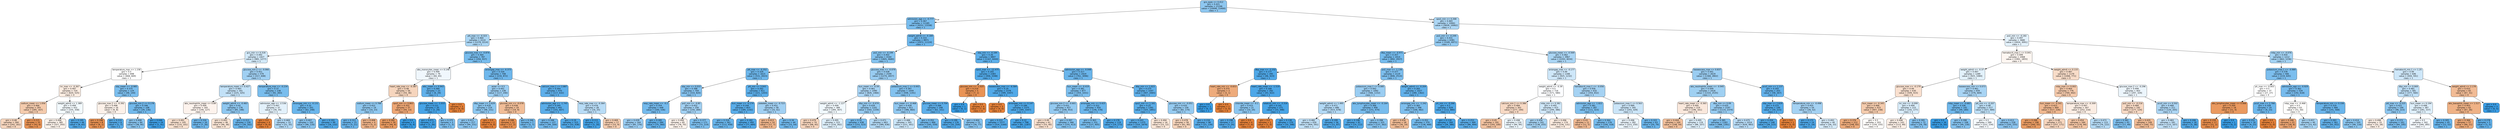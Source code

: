 digraph Tree {
node [shape=box, style="filled, rounded", color="black", fontname="helvetica"] ;
edge [fontname="helvetica"] ;
0 [label="gcs_eyes <= 0.412\ngini = 0.421\nsamples = 21246\nvalue = [10090, 23400]\nclass = 1", fillcolor="#8ec7f0"] ;
1 [label="admission_age <= -0.777\ngini = 0.367\nsamples = 11185\nvalue = [4251, 13338]\nclass = 1", fillcolor="#78bced"] ;
0 -> 1 [labeldistance=2.5, labelangle=45, headlabel="True"] ;
2 [label="ptt_max <= -0.323\ngini = 0.464\nsamples = 2214\nvalue = [1279, 2214]\nclass = 1", fillcolor="#abd6f4"] ;
1 -> 2 ;
3 [label="gcs_min <= 0.318\ngini = 0.492\nsamples = 1427\nvalue = [985, 1277]\nclass = 1", fillcolor="#d2e9f9"] ;
2 -> 3 ;
4 [label="temperature_max <= 1.158\ngini = 0.5\nsamples = 848\nvalue = [668, 669]\nclass = 1", fillcolor="#ffffff"] ;
3 -> 4 ;
5 [label="inr_max <= -0.367\ngini = 0.497\nsamples = 724\nvalue = [620, 525]\nclass = 0", fillcolor="#fbece1"] ;
4 -> 5 ;
6 [label="sodium_mean <= 1.056\ngini = 0.466\nsamples = 293\nvalue = [285, 167]\nclass = 0", fillcolor="#f4cbad"] ;
5 -> 6 ;
7 [label="gini = 0.48\nsamples = 260\nvalue = [242, 161]\nclass = 0", fillcolor="#f6d5bd"] ;
6 -> 7 ;
8 [label="gini = 0.215\nsamples = 33\nvalue = [43, 6]\nclass = 0", fillcolor="#e99355"] ;
6 -> 8 ;
9 [label="weight_admit <= 1.389\ngini = 0.499\nsamples = 431\nvalue = [335, 358]\nclass = 1", fillcolor="#f2f9fd"] ;
5 -> 9 ;
10 [label="gini = 0.498\nsamples = 385\nvalue = [327, 293]\nclass = 0", fillcolor="#fcf2ea"] ;
9 -> 10 ;
11 [label="gini = 0.195\nsamples = 46\nvalue = [8, 65]\nclass = 1", fillcolor="#51a9e8"] ;
9 -> 11 ;
12 [label="sbp_mean <= -0.985\ngini = 0.375\nsamples = 124\nvalue = [48, 144]\nclass = 1", fillcolor="#7bbeee"] ;
4 -> 12 ;
13 [label="glucose_max.2 <= -0.392\ngini = 0.498\nsamples = 16\nvalue = [9, 8]\nclass = 0", fillcolor="#fcf1e9"] ;
12 -> 13 ;
14 [label="gini = 0.198\nsamples = 8\nvalue = [8, 1]\nclass = 0", fillcolor="#e89152"] ;
13 -> 14 ;
15 [label="gini = 0.219\nsamples = 8\nvalue = [1, 7]\nclass = 1", fillcolor="#55abe9"] ;
13 -> 15 ;
16 [label="glucose_min.2 <= 0.178\ngini = 0.346\nsamples = 108\nvalue = [39, 136]\nclass = 1", fillcolor="#72b9ec"] ;
12 -> 16 ;
17 [label="gini = 0.408\nsamples = 84\nvalue = [38, 95]\nclass = 1", fillcolor="#88c4ef"] ;
16 -> 17 ;
18 [label="gini = 0.046\nsamples = 24\nvalue = [1, 41]\nclass = 1", fillcolor="#3e9fe6"] ;
16 -> 18 ;
19 [label="glucose_min.2 <= -0.066\ngini = 0.451\nsamples = 579\nvalue = [317, 608]\nclass = 1", fillcolor="#a0d0f3"] ;
3 -> 19 ;
20 [label="temperature_mean <= 0.427\ngini = 0.483\nsamples = 341\nvalue = [225, 325]\nclass = 1", fillcolor="#c2e1f7"] ;
19 -> 20 ;
21 [label="abs_neutrophils_mean <= 0.89\ngini = 0.499\nsamples = 165\nvalue = [140, 127]\nclass = 0", fillcolor="#fdf3ed"] ;
20 -> 21 ;
22 [label="gini = 0.491\nsamples = 145\nvalue = [133, 101]\nclass = 0", fillcolor="#f9e1cf"] ;
21 -> 22 ;
23 [label="gini = 0.334\nsamples = 20\nvalue = [7, 26]\nclass = 1", fillcolor="#6eb7ec"] ;
21 -> 23 ;
24 [label="weight_admit <= -0.483\ngini = 0.42\nsamples = 176\nvalue = [85, 198]\nclass = 1", fillcolor="#8ec7f0"] ;
20 -> 24 ;
25 [label="gini = 0.493\nsamples = 46\nvalue = [46, 36]\nclass = 0", fillcolor="#f9e4d4"] ;
24 -> 25 ;
26 [label="gini = 0.313\nsamples = 130\nvalue = [39, 162]\nclass = 1", fillcolor="#69b5eb"] ;
24 -> 26 ;
27 [label="temperature_max <= -0.234\ngini = 0.37\nsamples = 238\nvalue = [92, 283]\nclass = 1", fillcolor="#79bded"] ;
19 -> 27 ;
28 [label="admission_age <= -2.536\ngini = 0.497\nsamples = 37\nvalue = [30, 35]\nclass = 1", fillcolor="#e3f1fb"] ;
27 -> 28 ;
29 [label="gini = 0.0\nsamples = 4\nvalue = [9, 0]\nclass = 0", fillcolor="#e58139"] ;
28 -> 29 ;
30 [label="gini = 0.469\nsamples = 33\nvalue = [21, 35]\nclass = 1", fillcolor="#b0d8f5"] ;
28 -> 30 ;
31 [label="aniongap_min <= -0.131\ngini = 0.32\nsamples = 201\nvalue = [62, 248]\nclass = 1", fillcolor="#6ab6ec"] ;
27 -> 31 ;
32 [label="gini = 0.407\nsamples = 102\nvalue = [46, 116]\nclass = 1", fillcolor="#88c4ef"] ;
31 -> 32 ;
33 [label="gini = 0.193\nsamples = 99\nvalue = [16, 132]\nclass = 1", fillcolor="#51a9e8"] ;
31 -> 33 ;
34 [label="glucose_max <= -0.876\ngini = 0.364\nsamples = 787\nvalue = [294, 937]\nclass = 1", fillcolor="#77bced"] ;
2 -> 34 ;
35 [label="abs_monocytes_mean <= 0.148\ngini = 0.499\nsamples = 79\nvalue = [60, 65]\nclass = 1", fillcolor="#f0f7fd"] ;
34 -> 35 ;
36 [label="heart_rate_max <= -0.387\ngini = 0.48\nsamples = 56\nvalue = [54, 36]\nclass = 0", fillcolor="#f6d5bd"] ;
35 -> 36 ;
37 [label="sodium_mean <= 0.788\ngini = 0.422\nsamples = 19\nvalue = [10, 23]\nclass = 1", fillcolor="#8fc8f0"] ;
36 -> 37 ;
38 [label="gini = 0.311\nsamples = 15\nvalue = [5, 21]\nclass = 1", fillcolor="#68b4eb"] ;
37 -> 38 ;
39 [label="gini = 0.408\nsamples = 4\nvalue = [5, 2]\nclass = 0", fillcolor="#efb388"] ;
37 -> 39 ;
40 [label="spo2_min <= 0.863\ngini = 0.352\nsamples = 37\nvalue = [44, 13]\nclass = 0", fillcolor="#eda674"] ;
36 -> 40 ;
41 [label="gini = 0.282\nsamples = 34\nvalue = [44, 9]\nclass = 0", fillcolor="#ea9b61"] ;
40 -> 41 ;
42 [label="gini = 0.0\nsamples = 3\nvalue = [0, 4]\nclass = 1", fillcolor="#399de5"] ;
40 -> 42 ;
43 [label="wbc_mean <= 0.943\ngini = 0.284\nsamples = 23\nvalue = [6, 29]\nclass = 1", fillcolor="#62b1ea"] ;
35 -> 43 ;
44 [label="glucose_mean <= -1.033\ngini = 0.121\nsamples = 20\nvalue = [2, 29]\nclass = 1", fillcolor="#47a4e7"] ;
43 -> 44 ;
45 [label="gini = 0.071\nsamples = 17\nvalue = [1, 26]\nclass = 1", fillcolor="#41a1e6"] ;
44 -> 45 ;
46 [label="gini = 0.375\nsamples = 3\nvalue = [1, 3]\nclass = 1", fillcolor="#7bbeee"] ;
44 -> 46 ;
47 [label="gini = 0.0\nsamples = 3\nvalue = [4, 0]\nclass = 0", fillcolor="#e58139"] ;
43 -> 47 ;
48 [label="aniongap_max <= -0.373\ngini = 0.334\nsamples = 708\nvalue = [234, 872]\nclass = 1", fillcolor="#6eb7ec"] ;
34 -> 48 ;
49 [label="asian <= 0.5\ngini = 0.441\nsamples = 238\nvalue = [117, 240]\nclass = 1", fillcolor="#9acdf2"] ;
48 -> 49 ;
50 [label="dbp_mean <= 2.629\ngini = 0.418\nsamples = 219\nvalue = [98, 231]\nclass = 1", fillcolor="#8dc7f0"] ;
49 -> 50 ;
51 [label="gini = 0.411\nsamples = 217\nvalue = [94, 231]\nclass = 1", fillcolor="#8ac5f0"] ;
50 -> 51 ;
52 [label="gini = 0.0\nsamples = 2\nvalue = [4, 0]\nclass = 0", fillcolor="#e58139"] ;
50 -> 52 ;
53 [label="glucose_min <= -0.078\ngini = 0.436\nsamples = 19\nvalue = [19, 9]\nclass = 0", fillcolor="#f1bd97"] ;
49 -> 53 ;
54 [label="gini = 0.188\nsamples = 12\nvalue = [17, 2]\nclass = 0", fillcolor="#e89050"] ;
53 -> 54 ;
55 [label="gini = 0.346\nsamples = 7\nvalue = [2, 7]\nclass = 1", fillcolor="#72b9ec"] ;
53 -> 55 ;
56 [label="calcium_max.1 <= 2.887\ngini = 0.264\nsamples = 470\nvalue = [117, 632]\nclass = 1", fillcolor="#5eafea"] ;
48 -> 56 ;
57 [label="admission_age <= -1.745\ngini = 0.245\nsamples = 442\nvalue = [101, 607]\nclass = 1", fillcolor="#5aade9"] ;
56 -> 57 ;
58 [label="gini = 0.348\nsamples = 127\nvalue = [49, 169]\nclass = 1", fillcolor="#72b9ed"] ;
57 -> 58 ;
59 [label="gini = 0.19\nsamples = 315\nvalue = [52, 438]\nclass = 1", fillcolor="#51a9e8"] ;
57 -> 59 ;
60 [label="resp_rate_max <= -0.364\ngini = 0.476\nsamples = 28\nvalue = [16, 25]\nclass = 1", fillcolor="#b8dcf6"] ;
56 -> 60 ;
61 [label="gini = 0.111\nsamples = 11\nvalue = [1, 16]\nclass = 1", fillcolor="#45a3e7"] ;
60 -> 61 ;
62 [label="gini = 0.469\nsamples = 17\nvalue = [15, 9]\nclass = 0", fillcolor="#f5cdb0"] ;
60 -> 62 ;
63 [label="weight_admit <= -0.184\ngini = 0.333\nsamples = 8971\nvalue = [2972, 11124]\nclass = 1", fillcolor="#6eb7ec"] ;
1 -> 63 ;
64 [label="po2_min <= -0.199\ngini = 0.402\nsamples = 4164\nvalue = [1805, 4680]\nclass = 1", fillcolor="#85c3ef"] ;
63 -> 64 ;
65 [label="ptt_max <= -0.352\ngini = 0.329\nsamples = 1615\nvalue = [531, 2023]\nclass = 1", fillcolor="#6db7ec"] ;
64 -> 65 ;
66 [label="sbp_min <= 0.033\ngini = 0.398\nsamples = 704\nvalue = [310, 820]\nclass = 1", fillcolor="#84c2ef"] ;
65 -> 66 ;
67 [label="resp_rate_mean <= -0.2\ngini = 0.354\nsamples = 448\nvalue = [160, 536]\nclass = 1", fillcolor="#74baed"] ;
66 -> 67 ;
68 [label="gini = 0.439\nsamples = 164\nvalue = [85, 176]\nclass = 1", fillcolor="#99ccf2"] ;
67 -> 68 ;
69 [label="gini = 0.285\nsamples = 284\nvalue = [75, 360]\nclass = 1", fillcolor="#62b1ea"] ;
67 -> 69 ;
70 [label="po2_min <= -0.85\ngini = 0.452\nsamples = 256\nvalue = [150, 284]\nclass = 1", fillcolor="#a2d1f3"] ;
66 -> 70 ;
71 [label="gini = 0.499\nsamples = 85\nvalue = [78, 70]\nclass = 0", fillcolor="#fcf2eb"] ;
70 -> 71 ;
72 [label="gini = 0.377\nsamples = 171\nvalue = [72, 214]\nclass = 1", fillcolor="#7cbeee"] ;
70 -> 72 ;
73 [label="ptt_min <= 3.043\ngini = 0.262\nsamples = 911\nvalue = [221, 1203]\nclass = 1", fillcolor="#5dafea"] ;
65 -> 73 ;
74 [label="bun_mean <= -0.174\ngini = 0.244\nsamples = 853\nvalue = [189, 1142]\nclass = 1", fillcolor="#5aade9"] ;
73 -> 74 ;
75 [label="gini = 0.316\nsamples = 361\nvalue = [112, 458]\nclass = 1", fillcolor="#69b5eb"] ;
74 -> 75 ;
76 [label="gini = 0.182\nsamples = 492\nvalue = [77, 684]\nclass = 1", fillcolor="#4fa8e8"] ;
74 -> 76 ;
77 [label="platelets_mean <= -0.723\ngini = 0.451\nsamples = 58\nvalue = [32, 61]\nclass = 1", fillcolor="#a1d0f3"] ;
73 -> 77 ;
78 [label="gini = 0.413\nsamples = 14\nvalue = [17, 7]\nclass = 0", fillcolor="#f0b58b"] ;
77 -> 78 ;
79 [label="gini = 0.34\nsamples = 44\nvalue = [15, 54]\nclass = 1", fillcolor="#70b8ec"] ;
77 -> 79 ;
80 [label="glucose_max <= -0.079\ngini = 0.438\nsamples = 2549\nvalue = [1274, 2657]\nclass = 1", fillcolor="#98ccf1"] ;
64 -> 80 ;
81 [label="bun_mean <= -0.59\ngini = 0.461\nsamples = 1490\nvalue = [826, 1466]\nclass = 1", fillcolor="#a9d4f4"] ;
80 -> 81 ;
82 [label="weight_admit <= -1.127\ngini = 0.499\nsamples = 389\nvalue = [284, 307]\nclass = 1", fillcolor="#f0f8fd"] ;
81 -> 82 ;
83 [label="gini = 0.479\nsamples = 74\nvalue = [68, 45]\nclass = 0", fillcolor="#f6d4bc"] ;
82 -> 83 ;
84 [label="gini = 0.495\nsamples = 315\nvalue = [216, 262]\nclass = 1", fillcolor="#dceefa"] ;
82 -> 84 ;
85 [label="dbp_min <= -0.474\ngini = 0.434\nsamples = 1101\nvalue = [542, 1159]\nclass = 1", fillcolor="#96cbf1"] ;
81 -> 85 ;
86 [label="gini = 0.35\nsamples = 438\nvalue = [153, 523]\nclass = 1", fillcolor="#73baed"] ;
85 -> 86 ;
87 [label="gini = 0.471\nsamples = 663\nvalue = [389, 636]\nclass = 1", fillcolor="#b2d9f5"] ;
85 -> 87 ;
88 [label="potassium_max.1 <= 0.443\ngini = 0.397\nsamples = 1059\nvalue = [448, 1191]\nclass = 1", fillcolor="#83c2ef"] ;
80 -> 88 ;
89 [label="bun_mean <= -0.468\ngini = 0.428\nsamples = 811\nvalue = [386, 860]\nclass = 1", fillcolor="#92c9f1"] ;
88 -> 89 ;
90 [label="gini = 0.488\nsamples = 345\nvalue = [221, 301]\nclass = 1", fillcolor="#cae5f8"] ;
89 -> 90 ;
91 [label="gini = 0.352\nsamples = 466\nvalue = [165, 559]\nclass = 1", fillcolor="#73baed"] ;
89 -> 91 ;
92 [label="glucose_mean <= 0.704\ngini = 0.266\nsamples = 248\nvalue = [62, 331]\nclass = 1", fillcolor="#5eafea"] ;
88 -> 92 ;
93 [label="gini = 0.199\nsamples = 176\nvalue = [32, 254]\nclass = 1", fillcolor="#52a9e8"] ;
92 -> 93 ;
94 [label="gini = 0.404\nsamples = 72\nvalue = [30, 77]\nclass = 1", fillcolor="#86c3ef"] ;
92 -> 94 ;
95 [label="sbp_min <= -0.184\ngini = 0.26\nsamples = 4807\nvalue = [1167, 6444]\nclass = 1", fillcolor="#5dafea"] ;
63 -> 95 ;
96 [label="spo2_max <= -12.475\ngini = 0.193\nsamples = 2383\nvalue = [406, 3348]\nclass = 1", fillcolor="#51a9e8"] ;
95 -> 96 ;
97 [label="glucose_min <= -1.025\ngini = 0.219\nsamples = 5\nvalue = [7, 1]\nclass = 0", fillcolor="#e99355"] ;
96 -> 97 ;
98 [label="gini = 0.0\nsamples = 1\nvalue = [0, 1]\nclass = 1", fillcolor="#399de5"] ;
97 -> 98 ;
99 [label="gini = 0.0\nsamples = 4\nvalue = [7, 0]\nclass = 0", fillcolor="#e58139"] ;
97 -> 99 ;
100 [label="baseexcess_max <= -6.584\ngini = 0.19\nsamples = 2378\nvalue = [399, 3347]\nclass = 1", fillcolor="#51a9e8"] ;
96 -> 100 ;
101 [label="gini = 0.0\nsamples = 3\nvalue = [4, 0]\nclass = 0", fillcolor="#e58139"] ;
100 -> 101 ;
102 [label="aniongap_min <= 0.147\ngini = 0.189\nsamples = 2375\nvalue = [395, 3347]\nclass = 1", fillcolor="#50a9e8"] ;
100 -> 102 ;
103 [label="gini = 0.222\nsamples = 1577\nvalue = [314, 2160]\nclass = 1", fillcolor="#56abe9"] ;
102 -> 103 ;
104 [label="gini = 0.12\nsamples = 798\nvalue = [81, 1187]\nclass = 1", fillcolor="#47a4e7"] ;
102 -> 104 ;
105 [label="admission_age <= -0.048\ngini = 0.317\nsamples = 2424\nvalue = [761, 3096]\nclass = 1", fillcolor="#6ab5eb"] ;
95 -> 105 ;
106 [label="bun_mean <= -0.419\ngini = 0.381\nsamples = 877\nvalue = [354, 1031]\nclass = 1", fillcolor="#7dbfee"] ;
105 -> 106 ;
107 [label="glucose_min.2 <= -0.601\ngini = 0.431\nsamples = 427\nvalue = [208, 453]\nclass = 1", fillcolor="#94caf1"] ;
106 -> 107 ;
108 [label="gini = 0.49\nsamples = 61\nvalue = [53, 40]\nclass = 0", fillcolor="#f9e0ce"] ;
107 -> 108 ;
109 [label="gini = 0.397\nsamples = 366\nvalue = [155, 413]\nclass = 1", fillcolor="#83c2ef"] ;
107 -> 109 ;
110 [label="aniongap_min <= 0.425\ngini = 0.322\nsamples = 450\nvalue = [146, 578]\nclass = 1", fillcolor="#6bb6ec"] ;
106 -> 110 ;
111 [label="gini = 0.363\nsamples = 331\nvalue = [127, 405]\nclass = 1", fillcolor="#77bced"] ;
110 -> 111 ;
112 [label="gini = 0.178\nsamples = 119\nvalue = [19, 173]\nclass = 1", fillcolor="#4fa8e8"] ;
110 -> 112 ;
113 [label="dbp_min <= 1.023\ngini = 0.275\nsamples = 1547\nvalue = [407, 2065]\nclass = 1", fillcolor="#60b0ea"] ;
105 -> 113 ;
114 [label="spo2_min <= 1.161\ngini = 0.25\nsamples = 1391\nvalue = [325, 1891]\nclass = 1", fillcolor="#5baee9"] ;
113 -> 114 ;
115 [label="gini = 0.243\nsamples = 1375\nvalue = [310, 1879]\nclass = 1", fillcolor="#5aade9"] ;
114 -> 115 ;
116 [label="gini = 0.494\nsamples = 16\nvalue = [15, 12]\nclass = 0", fillcolor="#fae6d7"] ;
114 -> 116 ;
117 [label="glucose_min <= -0.051\ngini = 0.435\nsamples = 156\nvalue = [82, 174]\nclass = 1", fillcolor="#96cbf1"] ;
113 -> 117 ;
118 [label="gini = 0.478\nsamples = 58\nvalue = [61, 40]\nclass = 0", fillcolor="#f6d4bb"] ;
117 -> 118 ;
119 [label="gini = 0.234\nsamples = 98\nvalue = [21, 134]\nclass = 1", fillcolor="#58ace9"] ;
117 -> 119 ;
120 [label="spo2_min <= 0.268\ngini = 0.465\nsamples = 10061\nvalue = [5839, 10062]\nclass = 1", fillcolor="#acd6f4"] ;
0 -> 120 [labeldistance=2.5, labelangle=-45, headlabel="False"] ;
121 [label="po2_min <= -0.249\ngini = 0.431\nsamples = 6381\nvalue = [3185, 6971]\nclass = 1", fillcolor="#93caf1"] ;
120 -> 121 ;
122 [label="dbp_mean <= -0.971\ngini = 0.357\nsamples = 2414\nvalue = [892, 2937]\nclass = 1", fillcolor="#75bbed"] ;
121 -> 122 ;
123 [label="dbp_max <= -2.152\ngini = 0.177\nsamples = 295\nvalue = [46, 423]\nclass = 1", fillcolor="#4fa8e8"] ;
122 -> 123 ;
124 [label="heart_rate_min <= -0.653\ngini = 0.375\nsamples = 3\nvalue = [3, 1]\nclass = 0", fillcolor="#eeab7b"] ;
123 -> 124 ;
125 [label="gini = 0.0\nsamples = 1\nvalue = [0, 1]\nclass = 1", fillcolor="#399de5"] ;
124 -> 125 ;
126 [label="gini = 0.0\nsamples = 2\nvalue = [3, 0]\nclass = 0", fillcolor="#e58139"] ;
124 -> 126 ;
127 [label="heart_rate_mean <= -1.519\ngini = 0.168\nsamples = 292\nvalue = [43, 422]\nclass = 1", fillcolor="#4da7e8"] ;
123 -> 127 ;
128 [label="chloride_mean <= -0.1\ngini = 0.415\nsamples = 21\nvalue = [10, 24]\nclass = 1", fillcolor="#8bc6f0"] ;
127 -> 128 ;
129 [label="gini = 0.198\nsamples = 17\nvalue = [3, 24]\nclass = 1", fillcolor="#52a9e8"] ;
128 -> 129 ;
130 [label="gini = 0.0\nsamples = 4\nvalue = [7, 0]\nclass = 0", fillcolor="#e58139"] ;
128 -> 130 ;
131 [label="totalco2_min <= -3.316\ngini = 0.141\nsamples = 271\nvalue = [33, 398]\nclass = 1", fillcolor="#49a5e7"] ;
127 -> 131 ;
132 [label="gini = 0.0\nsamples = 1\nvalue = [1, 0]\nclass = 0", fillcolor="#e58139"] ;
131 -> 132 ;
133 [label="gini = 0.138\nsamples = 270\nvalue = [32, 398]\nclass = 1", fillcolor="#49a5e7"] ;
131 -> 133 ;
134 [label="po2_max <= -1.136\ngini = 0.377\nsamples = 2119\nvalue = [846, 2514]\nclass = 1", fillcolor="#7cbeee"] ;
122 -> 134 ;
135 [label="potassium_max.1 <= 0.085\ngini = 0.442\nsamples = 1092\nvalue = [566, 1152]\nclass = 1", fillcolor="#9acdf2"] ;
134 -> 135 ;
136 [label="weight_admit <= 1.495\ngini = 0.471\nsamples = 686\nvalue = [415, 678]\nclass = 1", fillcolor="#b2d9f5"] ;
135 -> 136 ;
137 [label="gini = 0.482\nsamples = 630\nvalue = [404, 591]\nclass = 1", fillcolor="#c0e0f7"] ;
136 -> 137 ;
138 [label="gini = 0.199\nsamples = 56\nvalue = [11, 87]\nclass = 1", fillcolor="#52a9e8"] ;
136 -> 138 ;
139 [label="abs_lymphocytes_mean <= -0.164\ngini = 0.366\nsamples = 406\nvalue = [151, 474]\nclass = 1", fillcolor="#78bced"] ;
135 -> 139 ;
140 [label="gini = 0.198\nsamples = 81\nvalue = [14, 112]\nclass = 1", fillcolor="#52a9e8"] ;
139 -> 140 ;
141 [label="gini = 0.398\nsamples = 325\nvalue = [137, 362]\nclass = 1", fillcolor="#84c2ef"] ;
139 -> 141 ;
142 [label="weight_admit <= -0.204\ngini = 0.283\nsamples = 1027\nvalue = [280, 1362]\nclass = 1", fillcolor="#62b1ea"] ;
134 -> 142 ;
143 [label="aniongap_min <= -1.242\ngini = 0.383\nsamples = 398\nvalue = [168, 482]\nclass = 1", fillcolor="#7ebfee"] ;
142 -> 143 ;
144 [label="gini = 0.434\nsamples = 28\nvalue = [30, 14]\nclass = 0", fillcolor="#f1bc95"] ;
143 -> 144 ;
145 [label="gini = 0.352\nsamples = 370\nvalue = [138, 468]\nclass = 1", fillcolor="#73baed"] ;
143 -> 145 ;
146 [label="ph_min <= -0.266\ngini = 0.2\nsamples = 629\nvalue = [112, 880]\nclass = 1", fillcolor="#52a9e8"] ;
142 -> 146 ;
147 [label="gini = 0.118\nsamples = 260\nvalue = [26, 386]\nclass = 1", fillcolor="#46a4e7"] ;
146 -> 147 ;
148 [label="gini = 0.253\nsamples = 369\nvalue = [86, 494]\nclass = 1", fillcolor="#5baeea"] ;
146 -> 148 ;
149 [label="glucose_mean <= -0.569\ngini = 0.462\nsamples = 3967\nvalue = [2293, 4034]\nclass = 1", fillcolor="#aad5f4"] ;
121 -> 149 ;
150 [label="aniongap_max <= -0.177\ngini = 0.49\nsamples = 1348\nvalue = [925, 1232]\nclass = 1", fillcolor="#cee7f9"] ;
149 -> 150 ;
151 [label="weight_admit <= -0.39\ngini = 0.5\nsamples = 716\nvalue = [571, 580]\nclass = 1", fillcolor="#fcfdff"] ;
150 -> 151 ;
152 [label="calcium_min.1 <= 0.386\ngini = 0.484\nsamples = 301\nvalue = [277, 194]\nclass = 0", fillcolor="#f7d9c4"] ;
151 -> 152 ;
153 [label="gini = 0.45\nsamples = 191\nvalue = [193, 100]\nclass = 0", fillcolor="#f2c2a0"] ;
152 -> 153 ;
154 [label="gini = 0.498\nsamples = 110\nvalue = [84, 94]\nclass = 1", fillcolor="#eaf5fc"] ;
152 -> 154 ;
155 [label="mbp_min <= 0.381\ngini = 0.491\nsamples = 415\nvalue = [294, 386]\nclass = 1", fillcolor="#d0e8f9"] ;
151 -> 155 ;
156 [label="gini = 0.456\nsamples = 241\nvalue = [138, 255]\nclass = 1", fillcolor="#a4d2f3"] ;
155 -> 156 ;
157 [label="gini = 0.496\nsamples = 174\nvalue = [156, 131]\nclass = 0", fillcolor="#fbebdf"] ;
155 -> 157 ;
158 [label="hematocrit_max.1 <= -0.056\ngini = 0.456\nsamples = 632\nvalue = [354, 652]\nclass = 1", fillcolor="#a5d2f3"] ;
150 -> 158 ;
159 [label="admission_age <= -1.822\ngini = 0.381\nsamples = 287\nvalue = [111, 323]\nclass = 1", fillcolor="#7dbfee"] ;
158 -> 159 ;
160 [label="gini = 0.43\nsamples = 11\nvalue = [11, 5]\nclass = 0", fillcolor="#f1ba93"] ;
159 -> 160 ;
161 [label="gini = 0.364\nsamples = 276\nvalue = [100, 318]\nclass = 1", fillcolor="#77bced"] ;
159 -> 161 ;
162 [label="potassium_max.1 <= 0.563\ngini = 0.489\nsamples = 345\nvalue = [243, 329]\nclass = 1", fillcolor="#cbe5f8"] ;
158 -> 162 ;
163 [label="gini = 0.498\nsamples = 282\nvalue = [223, 250]\nclass = 1", fillcolor="#eaf4fc"] ;
162 -> 163 ;
164 [label="gini = 0.322\nsamples = 63\nvalue = [20, 79]\nclass = 1", fillcolor="#6bb6ec"] ;
162 -> 164 ;
165 [label="baseexcess_max <= 0.837\ngini = 0.441\nsamples = 2619\nvalue = [1368, 2802]\nclass = 1", fillcolor="#9acdf2"] ;
149 -> 165 ;
166 [label="abs_neutrophils_mean <= -0.945\ngini = 0.449\nsamples = 2416\nvalue = [1310, 2535]\nclass = 1", fillcolor="#9fd0f2"] ;
165 -> 166 ;
167 [label="heart_rate_mean <= -0.365\ngini = 0.495\nsamples = 219\nvalue = [196, 161]\nclass = 0", fillcolor="#fae8dc"] ;
166 -> 167 ;
168 [label="gini = 0.444\nsamples = 100\nvalue = [108, 54]\nclass = 0", fillcolor="#f2c09c"] ;
167 -> 168 ;
169 [label="gini = 0.495\nsamples = 119\nvalue = [88, 107]\nclass = 1", fillcolor="#dceefa"] ;
167 -> 169 ;
170 [label="dbp_min <= 0.09\ngini = 0.435\nsamples = 2197\nvalue = [1114, 2374]\nclass = 1", fillcolor="#96cbf1"] ;
166 -> 170 ;
171 [label="gini = 0.385\nsamples = 1183\nvalue = [488, 1391]\nclass = 1", fillcolor="#7ebfee"] ;
170 -> 171 ;
172 [label="gini = 0.475\nsamples = 1014\nvalue = [626, 983]\nclass = 1", fillcolor="#b7dbf6"] ;
170 -> 172 ;
173 [label="pco2_min <= 1.137\ngini = 0.293\nsamples = 203\nvalue = [58, 267]\nclass = 1", fillcolor="#64b2eb"] ;
165 -> 173 ;
174 [label="sbp_max <= 2.629\ngini = 0.215\nsamples = 149\nvalue = [30, 215]\nclass = 1", fillcolor="#55abe9"] ;
173 -> 174 ;
175 [label="gini = 0.204\nsamples = 148\nvalue = [28, 215]\nclass = 1", fillcolor="#53aae8"] ;
174 -> 175 ;
176 [label="gini = 0.0\nsamples = 1\nvalue = [2, 0]\nclass = 0", fillcolor="#e58139"] ;
174 -> 176 ;
177 [label="temperature_min <= -0.498\ngini = 0.455\nsamples = 54\nvalue = [28, 52]\nclass = 1", fillcolor="#a4d2f3"] ;
173 -> 177 ;
178 [label="gini = 0.172\nsamples = 14\nvalue = [2, 19]\nclass = 1", fillcolor="#4ea7e8"] ;
177 -> 178 ;
179 [label="gini = 0.493\nsamples = 40\nvalue = [26, 33]\nclass = 1", fillcolor="#d5eaf9"] ;
177 -> 179 ;
180 [label="po2_min <= -0.182\ngini = 0.497\nsamples = 3680\nvalue = [2654, 3091]\nclass = 1", fillcolor="#e3f1fb"] ;
120 -> 180 ;
181 [label="hematocrit_max.1 <= 0.041\ngini = 0.499\nsamples = 2468\nvalue = [1991, 1855]\nclass = 0", fillcolor="#fdf6f1"] ;
180 -> 181 ;
182 [label="weight_admit <= -0.37\ngini = 0.497\nsamples = 1289\nvalue = [925, 1084]\nclass = 1", fillcolor="#e2f1fb"] ;
181 -> 182 ;
183 [label="glucose_max <= -0.179\ngini = 0.49\nsamples = 630\nvalue = [549, 415]\nclass = 0", fillcolor="#f9e0cf"] ;
182 -> 183 ;
184 [label="bun_mean <= -0.345\ngini = 0.466\nsamples = 415\nvalue = [407, 238]\nclass = 0", fillcolor="#f4cbad"] ;
183 -> 184 ;
185 [label="gini = 0.376\nsamples = 212\nvalue = [248, 83]\nclass = 0", fillcolor="#eeab7b"] ;
184 -> 185 ;
186 [label="gini = 0.5\nsamples = 203\nvalue = [159, 155]\nclass = 0", fillcolor="#fefcfa"] ;
184 -> 186 ;
187 [label="inr_min <= -0.099\ngini = 0.494\nsamples = 215\nvalue = [142, 177]\nclass = 1", fillcolor="#d8ecfa"] ;
183 -> 187 ;
188 [label="gini = 0.498\nsamples = 143\nvalue = [113, 99]\nclass = 0", fillcolor="#fcefe6"] ;
187 -> 188 ;
189 [label="gini = 0.395\nsamples = 72\nvalue = [29, 78]\nclass = 1", fillcolor="#83c1ef"] ;
187 -> 189 ;
190 [label="baseexcess_min <= 0.073\ngini = 0.461\nsamples = 659\nvalue = [376, 669]\nclass = 1", fillcolor="#a8d4f4"] ;
182 -> 190 ;
191 [label="mbp_mean <= -0.683\ngini = 0.336\nsamples = 142\nvalue = [49, 180]\nclass = 1", fillcolor="#6fb8ec"] ;
190 -> 191 ;
192 [label="gini = 0.0\nsamples = 34\nvalue = [0, 50]\nclass = 1", fillcolor="#399de5"] ;
191 -> 192 ;
193 [label="gini = 0.398\nsamples = 108\nvalue = [49, 130]\nclass = 1", fillcolor="#84c2ef"] ;
191 -> 193 ;
194 [label="ptt_min <= -0.207\ngini = 0.48\nsamples = 517\nvalue = [327, 489]\nclass = 1", fillcolor="#bddff6"] ;
190 -> 194 ;
195 [label="gini = 0.5\nsamples = 289\nvalue = [222, 234]\nclass = 1", fillcolor="#f5fafe"] ;
194 -> 195 ;
196 [label="gini = 0.413\nsamples = 228\nvalue = [105, 255]\nclass = 1", fillcolor="#8bc5f0"] ;
194 -> 196 ;
197 [label="weight_admit <= 0.133\ngini = 0.487\nsamples = 1179\nvalue = [1066, 771]\nclass = 0", fillcolor="#f8dcc8"] ;
181 -> 197 ;
198 [label="mbp_max <= 0.002\ngini = 0.464\nsamples = 776\nvalue = [769, 442]\nclass = 0", fillcolor="#f4c9ab"] ;
197 -> 198 ;
199 [label="bun_mean <= -0.541\ngini = 0.423\nsamples = 469\nvalue = [517, 226]\nclass = 0", fillcolor="#f0b890"] ;
198 -> 199 ;
200 [label="gini = 0.288\nsamples = 198\nvalue = [260, 55]\nclass = 0", fillcolor="#ea9c63"] ;
199 -> 200 ;
201 [label="gini = 0.48\nsamples = 271\nvalue = [257, 171]\nclass = 0", fillcolor="#f6d5bd"] ;
199 -> 201 ;
202 [label="temperature_max <= -0.309\ngini = 0.497\nsamples = 307\nvalue = [252, 216]\nclass = 0", fillcolor="#fbede3"] ;
198 -> 202 ;
203 [label="gini = 0.454\nsamples = 184\nvalue = [176, 94]\nclass = 0", fillcolor="#f3c4a3"] ;
202 -> 203 ;
204 [label="gini = 0.473\nsamples = 123\nvalue = [76, 122]\nclass = 1", fillcolor="#b4daf5"] ;
202 -> 204 ;
205 [label="glucose_max.2 <= -0.296\ngini = 0.499\nsamples = 403\nvalue = [297, 329]\nclass = 1", fillcolor="#ecf5fc"] ;
197 -> 205 ;
206 [label="po2_min <= -0.216\ngini = 0.484\nsamples = 192\nvalue = [177, 124]\nclass = 0", fillcolor="#f7d9c4"] ;
205 -> 206 ;
207 [label="gini = 0.382\nsamples = 43\nvalue = [17, 49]\nclass = 1", fillcolor="#7ebfee"] ;
206 -> 207 ;
208 [label="gini = 0.435\nsamples = 149\nvalue = [160, 75]\nclass = 0", fillcolor="#f1bc96"] ;
206 -> 208 ;
209 [label="pco2_min <= 0.502\ngini = 0.466\nsamples = 211\nvalue = [120, 205]\nclass = 1", fillcolor="#add6f4"] ;
205 -> 209 ;
210 [label="gini = 0.483\nsamples = 181\nvalue = [115, 167]\nclass = 1", fillcolor="#c1e0f7"] ;
209 -> 210 ;
211 [label="gini = 0.206\nsamples = 30\nvalue = [5, 38]\nclass = 1", fillcolor="#53aae8"] ;
209 -> 211 ;
212 [label="mbp_min <= -0.076\ngini = 0.454\nsamples = 1212\nvalue = [663, 1236]\nclass = 1", fillcolor="#a3d2f3"] ;
180 -> 212 ;
213 [label="potassium_max.1 <= -0.989\ngini = 0.378\nsamples = 566\nvalue = [219, 645]\nclass = 1", fillcolor="#7cbeee"] ;
212 -> 213 ;
214 [label="ph_max <= -0.003\ngini = 0.5\nsamples = 37\nvalue = [27, 27]\nclass = 0", fillcolor="#ffffff"] ;
213 -> 214 ;
215 [label="abs_lymphocytes_mean <= 0.068\ngini = 0.269\nsamples = 18\nvalue = [21, 4]\nclass = 0", fillcolor="#ea995f"] ;
214 -> 215 ;
216 [label="gini = 0.159\nsamples = 17\nvalue = [21, 2]\nclass = 0", fillcolor="#e78d4c"] ;
215 -> 216 ;
217 [label="gini = 0.0\nsamples = 1\nvalue = [0, 2]\nclass = 1", fillcolor="#399de5"] ;
215 -> 217 ;
218 [label="pco2_max <= 2.766\ngini = 0.328\nsamples = 19\nvalue = [6, 23]\nclass = 1", fillcolor="#6db7ec"] ;
214 -> 218 ;
219 [label="gini = 0.252\nsamples = 18\nvalue = [4, 23]\nclass = 1", fillcolor="#5baeea"] ;
218 -> 219 ;
220 [label="gini = 0.0\nsamples = 1\nvalue = [2, 0]\nclass = 0", fillcolor="#e58139"] ;
218 -> 220 ;
221 [label="admission_age <= -0.929\ngini = 0.362\nsamples = 529\nvalue = [192, 618]\nclass = 1", fillcolor="#77bbed"] ;
213 -> 221 ;
222 [label="mbp_max <= -0.468\ngini = 0.5\nsamples = 63\nvalue = [51, 50]\nclass = 0", fillcolor="#fefdfb"] ;
221 -> 222 ;
223 [label="gini = 0.346\nsamples = 23\nvalue = [28, 8]\nclass = 0", fillcolor="#eca572"] ;
222 -> 223 ;
224 [label="gini = 0.457\nsamples = 40\nvalue = [23, 42]\nclass = 1", fillcolor="#a5d3f3"] ;
222 -> 224 ;
225 [label="temperature_min <= 0.336\ngini = 0.319\nsamples = 466\nvalue = [141, 568]\nclass = 1", fillcolor="#6ab5eb"] ;
221 -> 225 ;
226 [label="gini = 0.283\nsamples = 361\nvalue = [93, 452]\nclass = 1", fillcolor="#62b1ea"] ;
225 -> 226 ;
227 [label="gini = 0.414\nsamples = 105\nvalue = [48, 116]\nclass = 1", fillcolor="#8bc6f0"] ;
225 -> 227 ;
228 [label="hematocrit_min.1 <= 1.25\ngini = 0.49\nsamples = 646\nvalue = [444, 591]\nclass = 1", fillcolor="#cee7f9"] ;
212 -> 228 ;
229 [label="dbp_min <= 0.069\ngini = 0.481\nsamples = 581\nvalue = [377, 560]\nclass = 1", fillcolor="#bedff7"] ;
228 -> 229 ;
230 [label="ptt_max <= -0.525\ngini = 0.421\nsamples = 194\nvalue = [96, 223]\nclass = 1", fillcolor="#8ec7f0"] ;
229 -> 230 ;
231 [label="gini = 0.498\nsamples = 33\nvalue = [32, 28]\nclass = 0", fillcolor="#fcefe6"] ;
230 -> 231 ;
232 [label="gini = 0.372\nsamples = 161\nvalue = [64, 195]\nclass = 1", fillcolor="#7abdee"] ;
230 -> 232 ;
233 [label="bun_mean <= 0.194\ngini = 0.496\nsamples = 387\nvalue = [281, 337]\nclass = 1", fillcolor="#deeffb"] ;
229 -> 233 ;
234 [label="gini = 0.5\nsamples = 342\nvalue = [269, 285]\nclass = 1", fillcolor="#f4f9fe"] ;
233 -> 234 ;
235 [label="gini = 0.305\nsamples = 45\nvalue = [12, 52]\nclass = 1", fillcolor="#67b4eb"] ;
233 -> 235 ;
236 [label="weight_admit <= 2.178\ngini = 0.433\nsamples = 65\nvalue = [67, 31]\nclass = 0", fillcolor="#f1bb95"] ;
228 -> 236 ;
237 [label="abs_basophils_mean <= 1.517\ngini = 0.403\nsamples = 62\nvalue = [67, 26]\nclass = 0", fillcolor="#efb286"] ;
236 -> 237 ;
238 [label="gini = 0.366\nsamples = 57\nvalue = [66, 21]\nclass = 0", fillcolor="#eda978"] ;
237 -> 238 ;
239 [label="gini = 0.278\nsamples = 5\nvalue = [1, 5]\nclass = 1", fillcolor="#61b1ea"] ;
237 -> 239 ;
240 [label="gini = 0.0\nsamples = 3\nvalue = [0, 5]\nclass = 1", fillcolor="#399de5"] ;
236 -> 240 ;
}